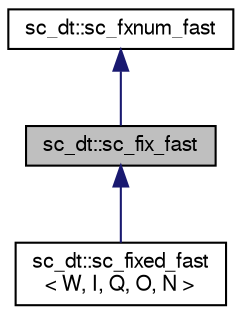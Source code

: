 digraph "sc_dt::sc_fix_fast"
{
  edge [fontname="FreeSans",fontsize="10",labelfontname="FreeSans",labelfontsize="10"];
  node [fontname="FreeSans",fontsize="10",shape=record];
  Node0 [label="sc_dt::sc_fix_fast",height=0.2,width=0.4,color="black", fillcolor="grey75", style="filled", fontcolor="black"];
  Node1 -> Node0 [dir="back",color="midnightblue",fontsize="10",style="solid",fontname="FreeSans"];
  Node1 [label="sc_dt::sc_fxnum_fast",height=0.2,width=0.4,color="black", fillcolor="white", style="filled",URL="$a01564.html"];
  Node0 -> Node2 [dir="back",color="midnightblue",fontsize="10",style="solid",fontname="FreeSans"];
  Node2 [label="sc_dt::sc_fixed_fast\l\< W, I, Q, O, N \>",height=0.2,width=0.4,color="black", fillcolor="white", style="filled",URL="$a01520.html"];
}
